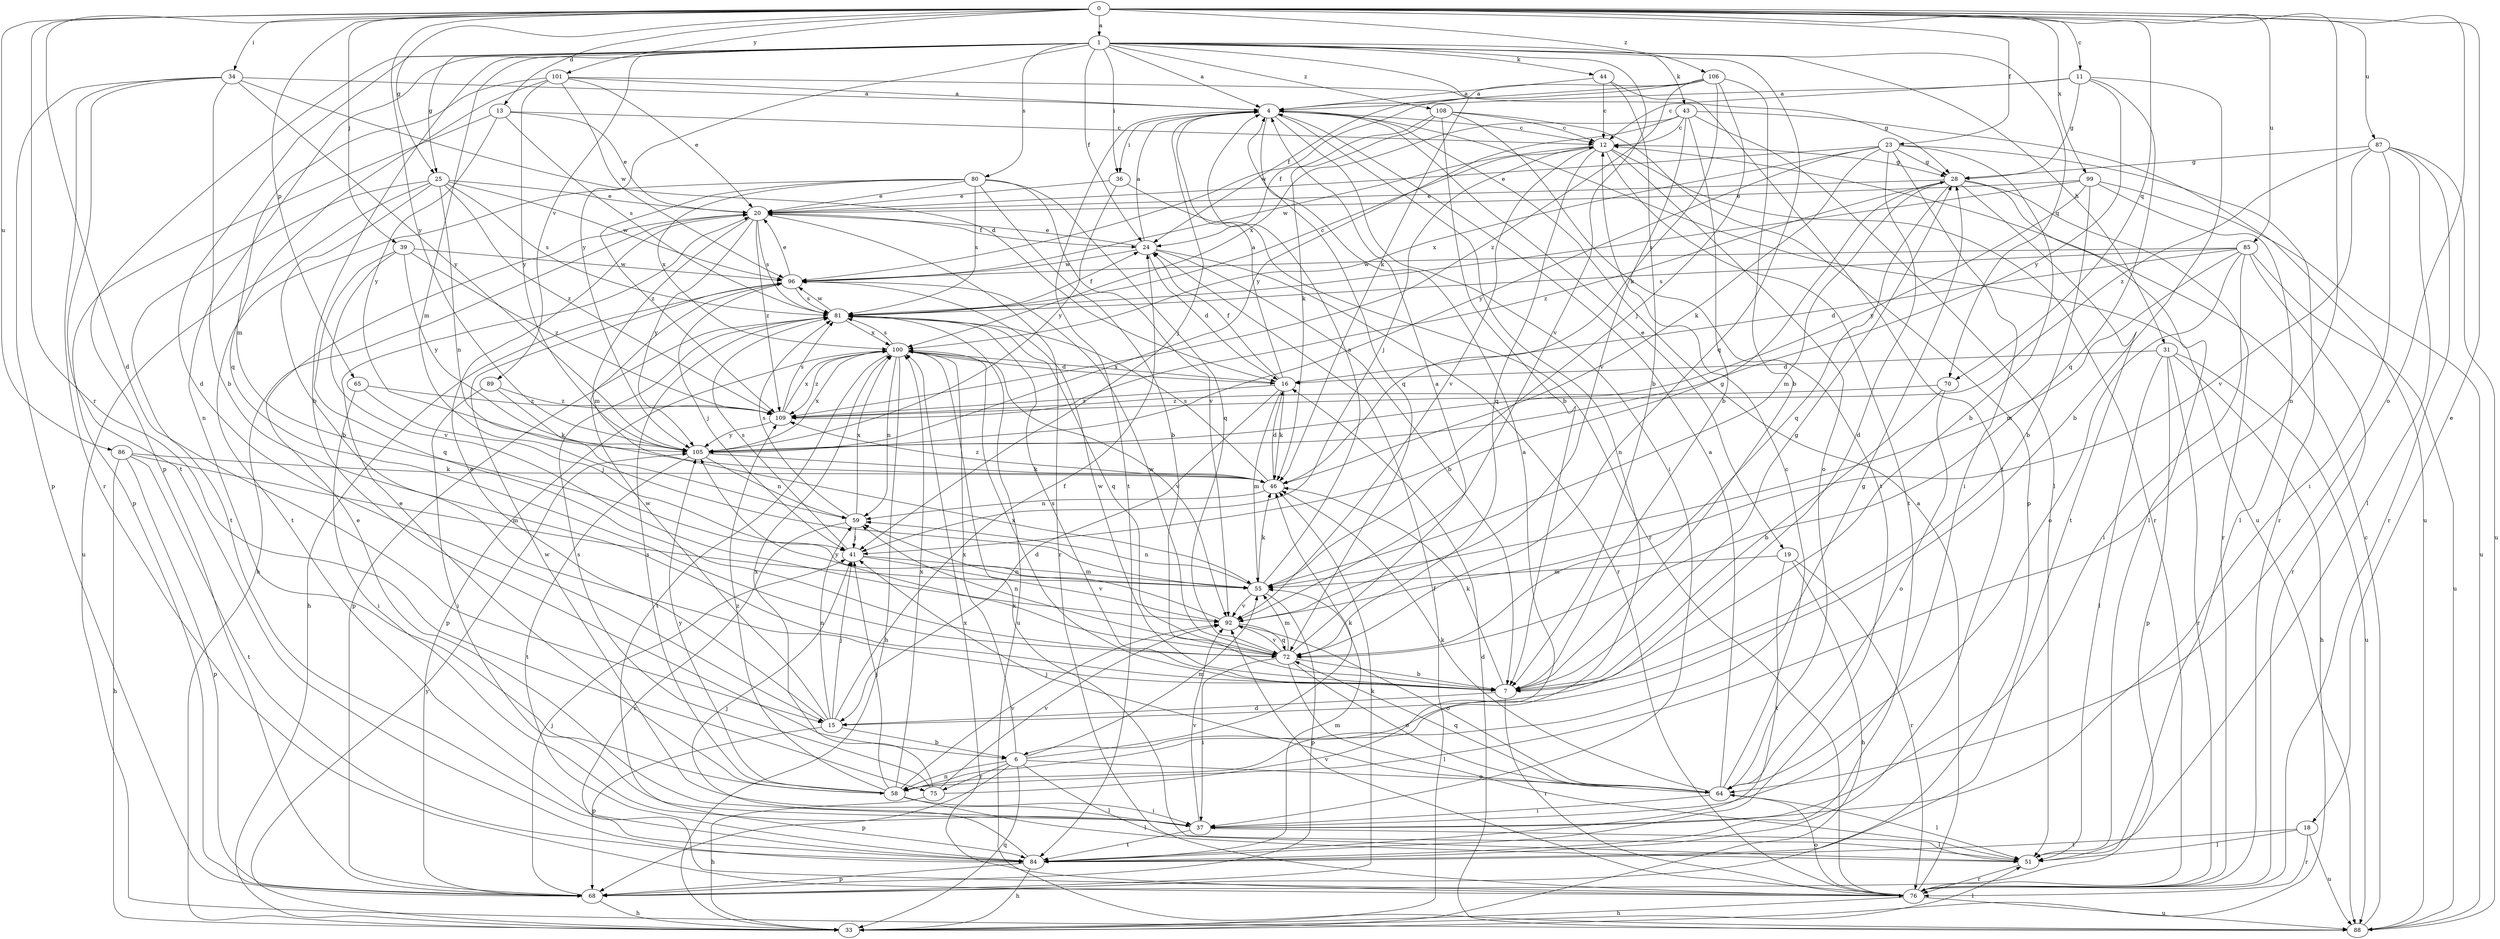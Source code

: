 strict digraph  {
0;
1;
4;
6;
7;
11;
12;
13;
15;
16;
18;
19;
20;
23;
24;
25;
28;
31;
33;
34;
36;
37;
39;
41;
43;
44;
46;
51;
55;
58;
59;
64;
65;
68;
70;
72;
75;
76;
80;
81;
84;
85;
86;
87;
88;
89;
92;
96;
99;
100;
101;
105;
106;
108;
109;
0 -> 1  [label=a];
0 -> 11  [label=c];
0 -> 13  [label=d];
0 -> 15  [label=d];
0 -> 18  [label=e];
0 -> 23  [label=f];
0 -> 25  [label=g];
0 -> 34  [label=i];
0 -> 39  [label=j];
0 -> 58  [label=n];
0 -> 64  [label=o];
0 -> 65  [label=p];
0 -> 70  [label=q];
0 -> 75  [label=r];
0 -> 85  [label=u];
0 -> 86  [label=u];
0 -> 87  [label=u];
0 -> 99  [label=x];
0 -> 101  [label=y];
0 -> 105  [label=y];
0 -> 106  [label=z];
1 -> 4  [label=a];
1 -> 6  [label=b];
1 -> 15  [label=d];
1 -> 24  [label=f];
1 -> 25  [label=g];
1 -> 31  [label=h];
1 -> 36  [label=i];
1 -> 43  [label=k];
1 -> 44  [label=k];
1 -> 46  [label=k];
1 -> 55  [label=m];
1 -> 58  [label=n];
1 -> 68  [label=p];
1 -> 70  [label=q];
1 -> 72  [label=q];
1 -> 80  [label=s];
1 -> 89  [label=v];
1 -> 92  [label=v];
1 -> 105  [label=y];
1 -> 108  [label=z];
4 -> 12  [label=c];
4 -> 19  [label=e];
4 -> 36  [label=i];
4 -> 37  [label=i];
4 -> 41  [label=j];
4 -> 58  [label=n];
4 -> 72  [label=q];
4 -> 84  [label=t];
4 -> 88  [label=u];
6 -> 46  [label=k];
6 -> 51  [label=l];
6 -> 55  [label=m];
6 -> 58  [label=n];
6 -> 64  [label=o];
6 -> 68  [label=p];
6 -> 75  [label=r];
6 -> 100  [label=x];
6 -> 33  [label=q];
7 -> 15  [label=d];
7 -> 28  [label=g];
7 -> 46  [label=k];
7 -> 76  [label=r];
7 -> 81  [label=s];
7 -> 96  [label=w];
7 -> 100  [label=x];
11 -> 4  [label=a];
11 -> 6  [label=b];
11 -> 12  [label=c];
11 -> 28  [label=g];
11 -> 72  [label=q];
11 -> 105  [label=y];
12 -> 28  [label=g];
12 -> 41  [label=j];
12 -> 64  [label=o];
12 -> 72  [label=q];
12 -> 76  [label=r];
12 -> 84  [label=t];
12 -> 92  [label=v];
12 -> 96  [label=w];
13 -> 12  [label=c];
13 -> 20  [label=e];
13 -> 68  [label=p];
13 -> 81  [label=s];
13 -> 105  [label=y];
15 -> 6  [label=b];
15 -> 20  [label=e];
15 -> 24  [label=f];
15 -> 41  [label=j];
15 -> 59  [label=n];
15 -> 68  [label=p];
15 -> 96  [label=w];
16 -> 4  [label=a];
16 -> 15  [label=d];
16 -> 24  [label=f];
16 -> 46  [label=k];
16 -> 55  [label=m];
16 -> 100  [label=x];
16 -> 109  [label=z];
18 -> 51  [label=l];
18 -> 76  [label=r];
18 -> 84  [label=t];
18 -> 88  [label=u];
19 -> 33  [label=h];
19 -> 55  [label=m];
19 -> 76  [label=r];
19 -> 84  [label=t];
20 -> 24  [label=f];
20 -> 33  [label=h];
20 -> 55  [label=m];
20 -> 76  [label=r];
20 -> 81  [label=s];
20 -> 105  [label=y];
20 -> 109  [label=z];
23 -> 7  [label=b];
23 -> 15  [label=d];
23 -> 20  [label=e];
23 -> 28  [label=g];
23 -> 37  [label=i];
23 -> 46  [label=k];
23 -> 76  [label=r];
23 -> 100  [label=x];
23 -> 105  [label=y];
24 -> 4  [label=a];
24 -> 7  [label=b];
24 -> 16  [label=d];
24 -> 20  [label=e];
24 -> 76  [label=r];
24 -> 96  [label=w];
25 -> 7  [label=b];
25 -> 20  [label=e];
25 -> 59  [label=n];
25 -> 81  [label=s];
25 -> 84  [label=t];
25 -> 88  [label=u];
25 -> 96  [label=w];
25 -> 109  [label=z];
28 -> 20  [label=e];
28 -> 51  [label=l];
28 -> 55  [label=m];
28 -> 72  [label=q];
28 -> 76  [label=r];
28 -> 84  [label=t];
28 -> 109  [label=z];
31 -> 16  [label=d];
31 -> 33  [label=h];
31 -> 51  [label=l];
31 -> 68  [label=p];
31 -> 76  [label=r];
31 -> 88  [label=u];
33 -> 24  [label=f];
33 -> 51  [label=l];
33 -> 105  [label=y];
34 -> 4  [label=a];
34 -> 7  [label=b];
34 -> 16  [label=d];
34 -> 68  [label=p];
34 -> 76  [label=r];
34 -> 84  [label=t];
34 -> 105  [label=y];
36 -> 20  [label=e];
36 -> 76  [label=r];
36 -> 105  [label=y];
37 -> 20  [label=e];
37 -> 51  [label=l];
37 -> 84  [label=t];
37 -> 92  [label=v];
37 -> 96  [label=w];
39 -> 72  [label=q];
39 -> 92  [label=v];
39 -> 96  [label=w];
39 -> 105  [label=y];
39 -> 109  [label=z];
41 -> 55  [label=m];
41 -> 81  [label=s];
41 -> 92  [label=v];
43 -> 7  [label=b];
43 -> 12  [label=c];
43 -> 51  [label=l];
43 -> 88  [label=u];
43 -> 92  [label=v];
43 -> 100  [label=x];
43 -> 105  [label=y];
44 -> 4  [label=a];
44 -> 7  [label=b];
44 -> 12  [label=c];
44 -> 84  [label=t];
46 -> 16  [label=d];
46 -> 59  [label=n];
46 -> 81  [label=s];
46 -> 109  [label=z];
51 -> 76  [label=r];
51 -> 100  [label=x];
55 -> 4  [label=a];
55 -> 28  [label=g];
55 -> 46  [label=k];
55 -> 59  [label=n];
55 -> 68  [label=p];
55 -> 92  [label=v];
58 -> 20  [label=e];
58 -> 28  [label=g];
58 -> 37  [label=i];
58 -> 41  [label=j];
58 -> 51  [label=l];
58 -> 81  [label=s];
58 -> 92  [label=v];
58 -> 100  [label=x];
58 -> 105  [label=y];
58 -> 109  [label=z];
59 -> 41  [label=j];
59 -> 76  [label=r];
59 -> 81  [label=s];
59 -> 100  [label=x];
64 -> 4  [label=a];
64 -> 12  [label=c];
64 -> 37  [label=i];
64 -> 41  [label=j];
64 -> 46  [label=k];
64 -> 51  [label=l];
64 -> 72  [label=q];
65 -> 37  [label=i];
65 -> 41  [label=j];
65 -> 109  [label=z];
68 -> 33  [label=h];
68 -> 41  [label=j];
68 -> 46  [label=k];
70 -> 7  [label=b];
70 -> 64  [label=o];
70 -> 109  [label=z];
72 -> 4  [label=a];
72 -> 7  [label=b];
72 -> 37  [label=i];
72 -> 51  [label=l];
72 -> 55  [label=m];
72 -> 59  [label=n];
72 -> 64  [label=o];
72 -> 92  [label=v];
72 -> 96  [label=w];
72 -> 105  [label=y];
75 -> 4  [label=a];
75 -> 33  [label=h];
75 -> 81  [label=s];
75 -> 92  [label=v];
75 -> 100  [label=x];
76 -> 4  [label=a];
76 -> 33  [label=h];
76 -> 64  [label=o];
76 -> 88  [label=u];
76 -> 92  [label=v];
76 -> 100  [label=x];
80 -> 7  [label=b];
80 -> 20  [label=e];
80 -> 72  [label=q];
80 -> 81  [label=s];
80 -> 84  [label=t];
80 -> 92  [label=v];
80 -> 100  [label=x];
80 -> 109  [label=z];
81 -> 12  [label=c];
81 -> 24  [label=f];
81 -> 68  [label=p];
81 -> 72  [label=q];
81 -> 88  [label=u];
81 -> 96  [label=w];
81 -> 100  [label=x];
84 -> 33  [label=h];
84 -> 41  [label=j];
84 -> 55  [label=m];
84 -> 68  [label=p];
85 -> 16  [label=d];
85 -> 37  [label=i];
85 -> 55  [label=m];
85 -> 64  [label=o];
85 -> 76  [label=r];
85 -> 81  [label=s];
85 -> 88  [label=u];
85 -> 96  [label=w];
86 -> 33  [label=h];
86 -> 46  [label=k];
86 -> 55  [label=m];
86 -> 68  [label=p];
86 -> 84  [label=t];
87 -> 28  [label=g];
87 -> 37  [label=i];
87 -> 51  [label=l];
87 -> 76  [label=r];
87 -> 88  [label=u];
87 -> 92  [label=v];
87 -> 109  [label=z];
88 -> 12  [label=c];
88 -> 16  [label=d];
89 -> 37  [label=i];
89 -> 46  [label=k];
89 -> 109  [label=z];
92 -> 59  [label=n];
92 -> 64  [label=o];
92 -> 72  [label=q];
96 -> 20  [label=e];
96 -> 33  [label=h];
96 -> 41  [label=j];
96 -> 81  [label=s];
99 -> 7  [label=b];
99 -> 20  [label=e];
99 -> 51  [label=l];
99 -> 81  [label=s];
99 -> 88  [label=u];
99 -> 105  [label=y];
100 -> 16  [label=d];
100 -> 33  [label=h];
100 -> 59  [label=n];
100 -> 68  [label=p];
100 -> 81  [label=s];
100 -> 84  [label=t];
100 -> 92  [label=v];
100 -> 109  [label=z];
101 -> 4  [label=a];
101 -> 20  [label=e];
101 -> 28  [label=g];
101 -> 55  [label=m];
101 -> 72  [label=q];
101 -> 96  [label=w];
101 -> 105  [label=y];
105 -> 46  [label=k];
105 -> 59  [label=n];
105 -> 84  [label=t];
105 -> 100  [label=x];
106 -> 4  [label=a];
106 -> 7  [label=b];
106 -> 24  [label=f];
106 -> 41  [label=j];
106 -> 46  [label=k];
106 -> 96  [label=w];
106 -> 109  [label=z];
108 -> 7  [label=b];
108 -> 12  [label=c];
108 -> 24  [label=f];
108 -> 46  [label=k];
108 -> 68  [label=p];
108 -> 84  [label=t];
109 -> 81  [label=s];
109 -> 100  [label=x];
109 -> 105  [label=y];
}
